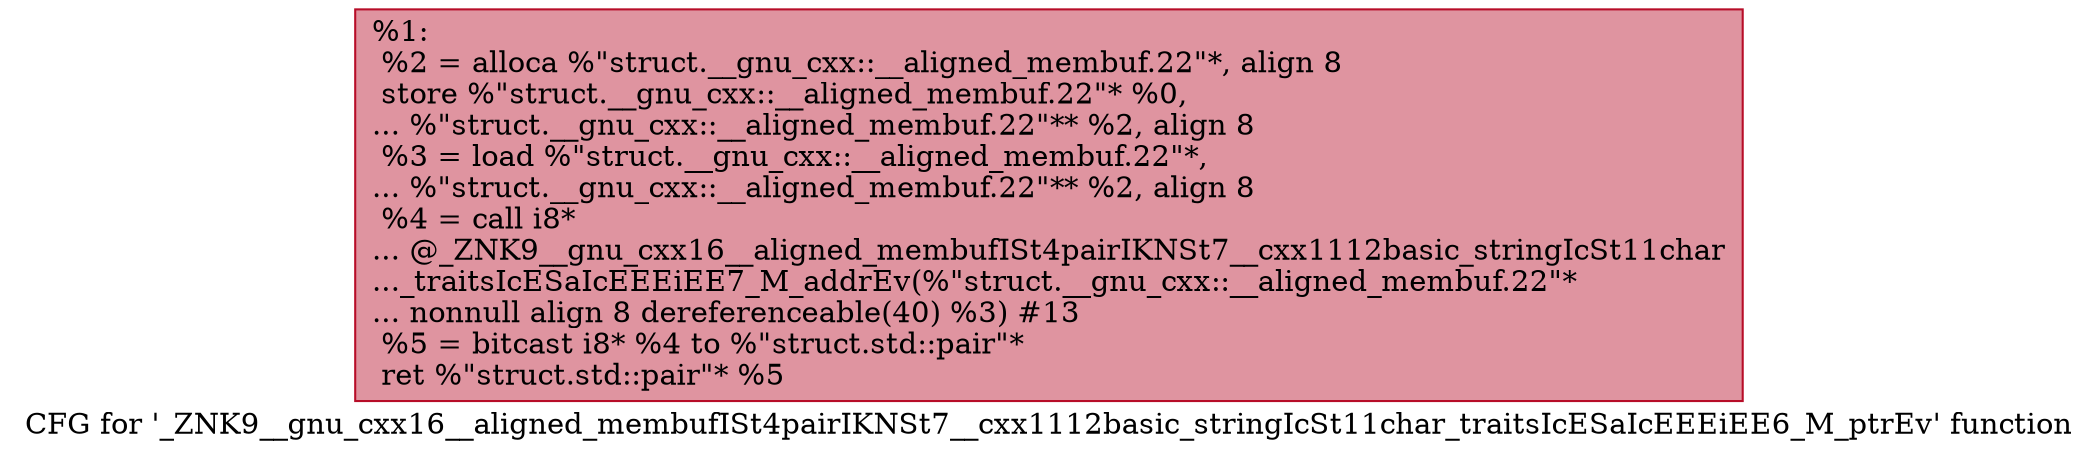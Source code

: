 digraph "CFG for '_ZNK9__gnu_cxx16__aligned_membufISt4pairIKNSt7__cxx1112basic_stringIcSt11char_traitsIcESaIcEEEiEE6_M_ptrEv' function" {
	label="CFG for '_ZNK9__gnu_cxx16__aligned_membufISt4pairIKNSt7__cxx1112basic_stringIcSt11char_traitsIcESaIcEEEiEE6_M_ptrEv' function";

	Node0x55a8468053a0 [shape=record,color="#b70d28ff", style=filled, fillcolor="#b70d2870",label="{%1:\l  %2 = alloca %\"struct.__gnu_cxx::__aligned_membuf.22\"*, align 8\l  store %\"struct.__gnu_cxx::__aligned_membuf.22\"* %0,\l... %\"struct.__gnu_cxx::__aligned_membuf.22\"** %2, align 8\l  %3 = load %\"struct.__gnu_cxx::__aligned_membuf.22\"*,\l... %\"struct.__gnu_cxx::__aligned_membuf.22\"** %2, align 8\l  %4 = call i8*\l... @_ZNK9__gnu_cxx16__aligned_membufISt4pairIKNSt7__cxx1112basic_stringIcSt11char\l..._traitsIcESaIcEEEiEE7_M_addrEv(%\"struct.__gnu_cxx::__aligned_membuf.22\"*\l... nonnull align 8 dereferenceable(40) %3) #13\l  %5 = bitcast i8* %4 to %\"struct.std::pair\"*\l  ret %\"struct.std::pair\"* %5\l}"];
}
